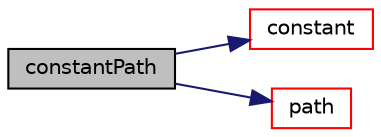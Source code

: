 digraph "constantPath"
{
  bgcolor="transparent";
  edge [fontname="Helvetica",fontsize="10",labelfontname="Helvetica",labelfontsize="10"];
  node [fontname="Helvetica",fontsize="10",shape=record];
  rankdir="LR";
  Node363 [label="constantPath",height=0.2,width=0.4,color="black", fillcolor="grey75", style="filled", fontcolor="black"];
  Node363 -> Node364 [color="midnightblue",fontsize="10",style="solid",fontname="Helvetica"];
  Node364 [label="constant",height=0.2,width=0.4,color="red",URL="$a27461.html#ab16cfc6e7be33ff5683a856ae077433c",tooltip="Return constant name. "];
  Node363 -> Node366 [color="midnightblue",fontsize="10",style="solid",fontname="Helvetica"];
  Node366 [label="path",height=0.2,width=0.4,color="red",URL="$a27461.html#a3a68a482f9904838898709bec94fedc5",tooltip="Return path. "];
}
